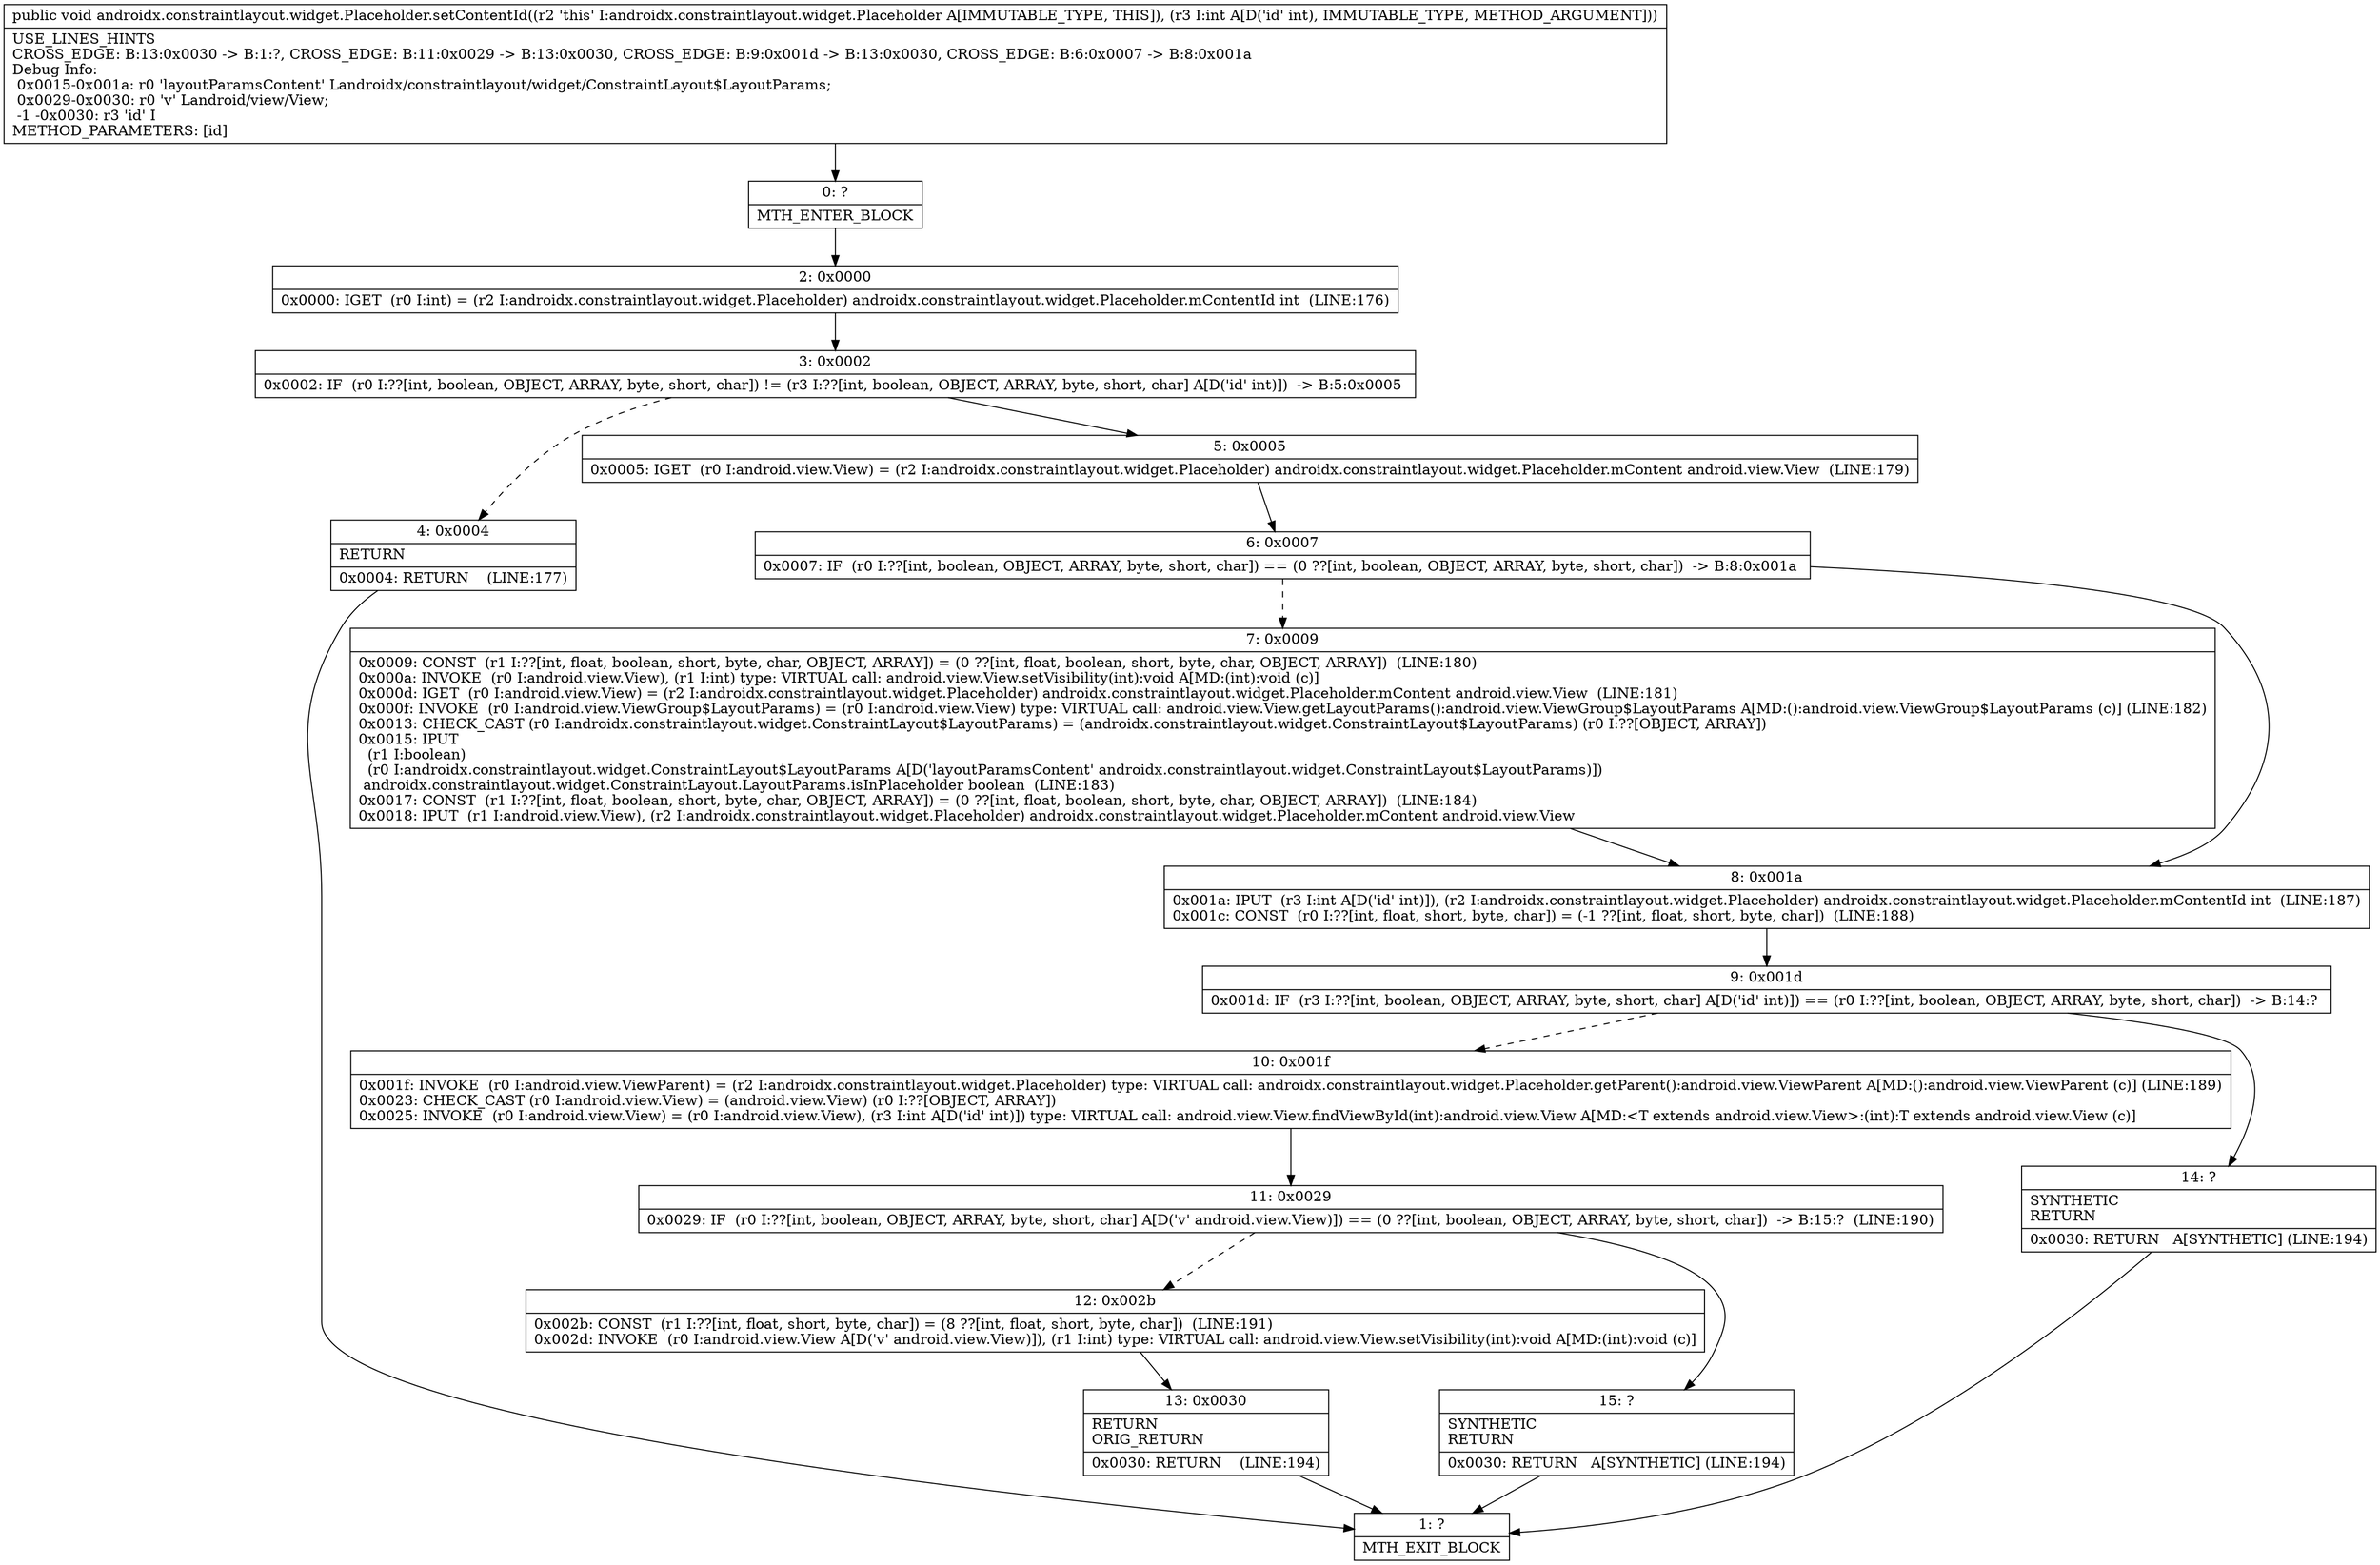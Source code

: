 digraph "CFG forandroidx.constraintlayout.widget.Placeholder.setContentId(I)V" {
Node_0 [shape=record,label="{0\:\ ?|MTH_ENTER_BLOCK\l}"];
Node_2 [shape=record,label="{2\:\ 0x0000|0x0000: IGET  (r0 I:int) = (r2 I:androidx.constraintlayout.widget.Placeholder) androidx.constraintlayout.widget.Placeholder.mContentId int  (LINE:176)\l}"];
Node_3 [shape=record,label="{3\:\ 0x0002|0x0002: IF  (r0 I:??[int, boolean, OBJECT, ARRAY, byte, short, char]) != (r3 I:??[int, boolean, OBJECT, ARRAY, byte, short, char] A[D('id' int)])  \-\> B:5:0x0005 \l}"];
Node_4 [shape=record,label="{4\:\ 0x0004|RETURN\l|0x0004: RETURN    (LINE:177)\l}"];
Node_1 [shape=record,label="{1\:\ ?|MTH_EXIT_BLOCK\l}"];
Node_5 [shape=record,label="{5\:\ 0x0005|0x0005: IGET  (r0 I:android.view.View) = (r2 I:androidx.constraintlayout.widget.Placeholder) androidx.constraintlayout.widget.Placeholder.mContent android.view.View  (LINE:179)\l}"];
Node_6 [shape=record,label="{6\:\ 0x0007|0x0007: IF  (r0 I:??[int, boolean, OBJECT, ARRAY, byte, short, char]) == (0 ??[int, boolean, OBJECT, ARRAY, byte, short, char])  \-\> B:8:0x001a \l}"];
Node_7 [shape=record,label="{7\:\ 0x0009|0x0009: CONST  (r1 I:??[int, float, boolean, short, byte, char, OBJECT, ARRAY]) = (0 ??[int, float, boolean, short, byte, char, OBJECT, ARRAY])  (LINE:180)\l0x000a: INVOKE  (r0 I:android.view.View), (r1 I:int) type: VIRTUAL call: android.view.View.setVisibility(int):void A[MD:(int):void (c)]\l0x000d: IGET  (r0 I:android.view.View) = (r2 I:androidx.constraintlayout.widget.Placeholder) androidx.constraintlayout.widget.Placeholder.mContent android.view.View  (LINE:181)\l0x000f: INVOKE  (r0 I:android.view.ViewGroup$LayoutParams) = (r0 I:android.view.View) type: VIRTUAL call: android.view.View.getLayoutParams():android.view.ViewGroup$LayoutParams A[MD:():android.view.ViewGroup$LayoutParams (c)] (LINE:182)\l0x0013: CHECK_CAST (r0 I:androidx.constraintlayout.widget.ConstraintLayout$LayoutParams) = (androidx.constraintlayout.widget.ConstraintLayout$LayoutParams) (r0 I:??[OBJECT, ARRAY]) \l0x0015: IPUT  \l  (r1 I:boolean)\l  (r0 I:androidx.constraintlayout.widget.ConstraintLayout$LayoutParams A[D('layoutParamsContent' androidx.constraintlayout.widget.ConstraintLayout$LayoutParams)])\l androidx.constraintlayout.widget.ConstraintLayout.LayoutParams.isInPlaceholder boolean  (LINE:183)\l0x0017: CONST  (r1 I:??[int, float, boolean, short, byte, char, OBJECT, ARRAY]) = (0 ??[int, float, boolean, short, byte, char, OBJECT, ARRAY])  (LINE:184)\l0x0018: IPUT  (r1 I:android.view.View), (r2 I:androidx.constraintlayout.widget.Placeholder) androidx.constraintlayout.widget.Placeholder.mContent android.view.View \l}"];
Node_8 [shape=record,label="{8\:\ 0x001a|0x001a: IPUT  (r3 I:int A[D('id' int)]), (r2 I:androidx.constraintlayout.widget.Placeholder) androidx.constraintlayout.widget.Placeholder.mContentId int  (LINE:187)\l0x001c: CONST  (r0 I:??[int, float, short, byte, char]) = (\-1 ??[int, float, short, byte, char])  (LINE:188)\l}"];
Node_9 [shape=record,label="{9\:\ 0x001d|0x001d: IF  (r3 I:??[int, boolean, OBJECT, ARRAY, byte, short, char] A[D('id' int)]) == (r0 I:??[int, boolean, OBJECT, ARRAY, byte, short, char])  \-\> B:14:? \l}"];
Node_10 [shape=record,label="{10\:\ 0x001f|0x001f: INVOKE  (r0 I:android.view.ViewParent) = (r2 I:androidx.constraintlayout.widget.Placeholder) type: VIRTUAL call: androidx.constraintlayout.widget.Placeholder.getParent():android.view.ViewParent A[MD:():android.view.ViewParent (c)] (LINE:189)\l0x0023: CHECK_CAST (r0 I:android.view.View) = (android.view.View) (r0 I:??[OBJECT, ARRAY]) \l0x0025: INVOKE  (r0 I:android.view.View) = (r0 I:android.view.View), (r3 I:int A[D('id' int)]) type: VIRTUAL call: android.view.View.findViewById(int):android.view.View A[MD:\<T extends android.view.View\>:(int):T extends android.view.View (c)]\l}"];
Node_11 [shape=record,label="{11\:\ 0x0029|0x0029: IF  (r0 I:??[int, boolean, OBJECT, ARRAY, byte, short, char] A[D('v' android.view.View)]) == (0 ??[int, boolean, OBJECT, ARRAY, byte, short, char])  \-\> B:15:?  (LINE:190)\l}"];
Node_12 [shape=record,label="{12\:\ 0x002b|0x002b: CONST  (r1 I:??[int, float, short, byte, char]) = (8 ??[int, float, short, byte, char])  (LINE:191)\l0x002d: INVOKE  (r0 I:android.view.View A[D('v' android.view.View)]), (r1 I:int) type: VIRTUAL call: android.view.View.setVisibility(int):void A[MD:(int):void (c)]\l}"];
Node_13 [shape=record,label="{13\:\ 0x0030|RETURN\lORIG_RETURN\l|0x0030: RETURN    (LINE:194)\l}"];
Node_15 [shape=record,label="{15\:\ ?|SYNTHETIC\lRETURN\l|0x0030: RETURN   A[SYNTHETIC] (LINE:194)\l}"];
Node_14 [shape=record,label="{14\:\ ?|SYNTHETIC\lRETURN\l|0x0030: RETURN   A[SYNTHETIC] (LINE:194)\l}"];
MethodNode[shape=record,label="{public void androidx.constraintlayout.widget.Placeholder.setContentId((r2 'this' I:androidx.constraintlayout.widget.Placeholder A[IMMUTABLE_TYPE, THIS]), (r3 I:int A[D('id' int), IMMUTABLE_TYPE, METHOD_ARGUMENT]))  | USE_LINES_HINTS\lCROSS_EDGE: B:13:0x0030 \-\> B:1:?, CROSS_EDGE: B:11:0x0029 \-\> B:13:0x0030, CROSS_EDGE: B:9:0x001d \-\> B:13:0x0030, CROSS_EDGE: B:6:0x0007 \-\> B:8:0x001a\lDebug Info:\l  0x0015\-0x001a: r0 'layoutParamsContent' Landroidx\/constraintlayout\/widget\/ConstraintLayout$LayoutParams;\l  0x0029\-0x0030: r0 'v' Landroid\/view\/View;\l  \-1 \-0x0030: r3 'id' I\lMETHOD_PARAMETERS: [id]\l}"];
MethodNode -> Node_0;Node_0 -> Node_2;
Node_2 -> Node_3;
Node_3 -> Node_4[style=dashed];
Node_3 -> Node_5;
Node_4 -> Node_1;
Node_5 -> Node_6;
Node_6 -> Node_7[style=dashed];
Node_6 -> Node_8;
Node_7 -> Node_8;
Node_8 -> Node_9;
Node_9 -> Node_10[style=dashed];
Node_9 -> Node_14;
Node_10 -> Node_11;
Node_11 -> Node_12[style=dashed];
Node_11 -> Node_15;
Node_12 -> Node_13;
Node_13 -> Node_1;
Node_15 -> Node_1;
Node_14 -> Node_1;
}

